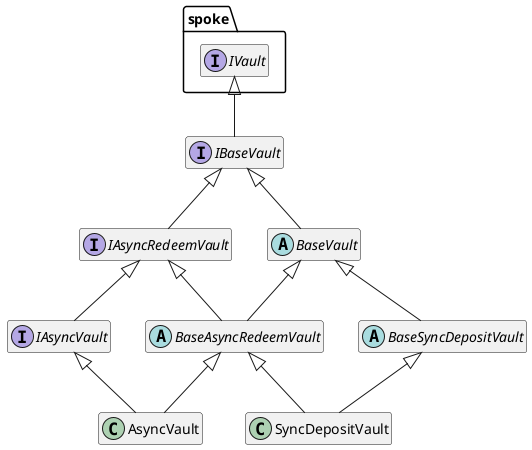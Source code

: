 @startuml
hide empty members

package spoke {
    interface IVault
}

interface IBaseVault
interface IAsyncRedeemVault
interface IAsyncVault

IBaseVault -up-|> IVault
IAsyncRedeemVault -up-|> IBaseVault
IAsyncVault -up-|> IAsyncRedeemVault

abstract BaseVault
abstract BaseAsyncRedeemVault
abstract BaseSyncDepositVault
class AsyncVault
class SyncDepositVault

BaseAsyncRedeemVault -up-|> BaseVault
BaseSyncDepositVault -up-|> BaseVault
AsyncVault -up-|> BaseAsyncRedeemVault
SyncDepositVault -up-|> BaseAsyncRedeemVault
SyncDepositVault -up-|> BaseSyncDepositVault

BaseVault -up-|> IBaseVault
BaseAsyncRedeemVault -up-|> IAsyncRedeemVault
AsyncVault -up-|> IAsyncVault

@enduml
